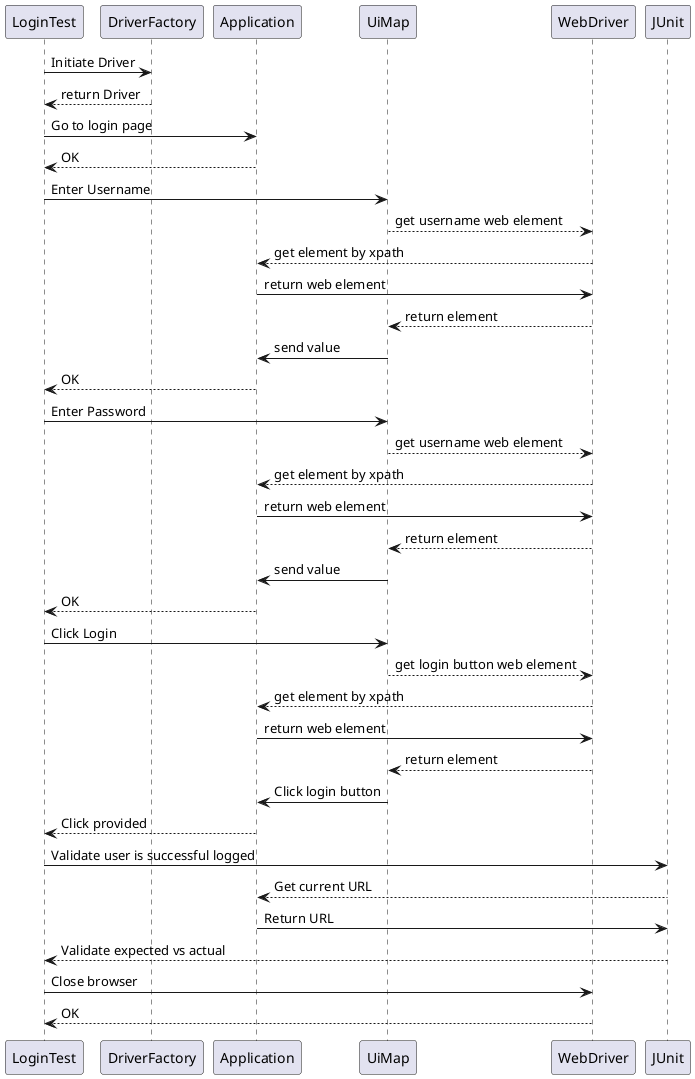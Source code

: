 @startuml


LoginTest -> DriverFactory : Initiate Driver
DriverFactory --> LoginTest : return Driver
LoginTest -> Application : Go to login page
Application --> LoginTest : OK
LoginTest -> UiMap : Enter Username
UiMap --> WebDriver : get username web element
WebDriver --> Application : get element by xpath
Application -> WebDriver : return web element
WebDriver --> UiMap : return element
UiMap -> Application : send value

Application --> LoginTest : OK
LoginTest -> UiMap : Enter Password
UiMap --> WebDriver : get username web element
WebDriver --> Application : get element by xpath
Application -> WebDriver : return web element
WebDriver --> UiMap : return element
UiMap -> Application : send value
Application --> LoginTest : OK

LoginTest -> UiMap : Click Login
UiMap --> WebDriver : get login button web element
WebDriver --> Application : get element by xpath
Application -> WebDriver : return web element
WebDriver --> UiMap : return element
UiMap -> Application : Click login button
Application --> LoginTest : Click provided

LoginTest -> JUnit : Validate user is successful logged
JUnit --> Application : Get current URL
Application -> JUnit : Return URL
JUnit --> LoginTest : Validate expected vs actual

LoginTest -> WebDriver : Close browser
WebDriver --> LoginTest : OK

@enduml
